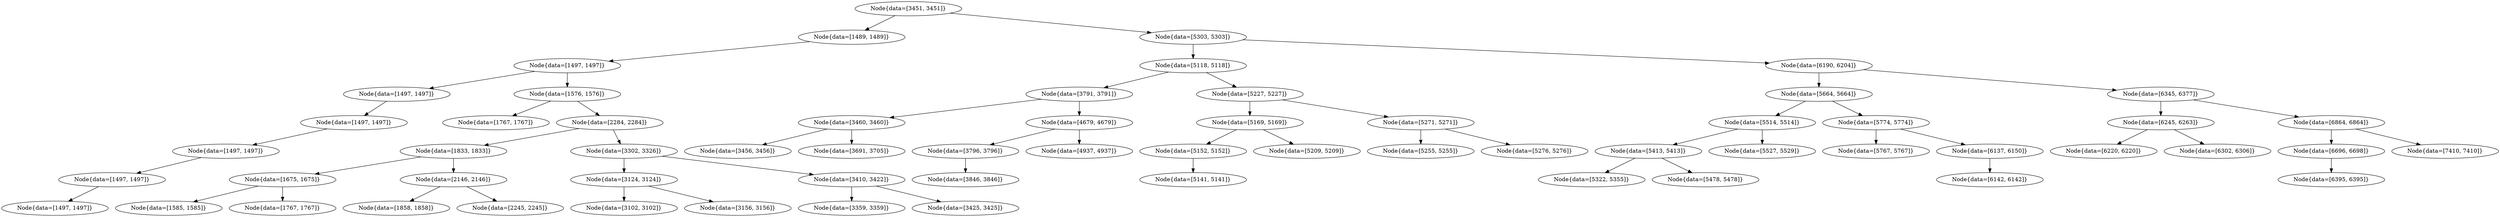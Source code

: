 digraph G{
166710672 [label="Node{data=[3451, 3451]}"]
166710672 -> 2125594830
2125594830 [label="Node{data=[1489, 1489]}"]
2125594830 -> 786970485
786970485 [label="Node{data=[1497, 1497]}"]
786970485 -> 2083071191
2083071191 [label="Node{data=[1497, 1497]}"]
2083071191 -> 190702991
190702991 [label="Node{data=[1497, 1497]}"]
190702991 -> 1703358554
1703358554 [label="Node{data=[1497, 1497]}"]
1703358554 -> 180084736
180084736 [label="Node{data=[1497, 1497]}"]
180084736 -> 1065443868
1065443868 [label="Node{data=[1497, 1497]}"]
786970485 -> 1536465406
1536465406 [label="Node{data=[1576, 1576]}"]
1536465406 -> 122513206
122513206 [label="Node{data=[1767, 1767]}"]
1536465406 -> 1386429503
1386429503 [label="Node{data=[2284, 2284]}"]
1386429503 -> 1720067573
1720067573 [label="Node{data=[1833, 1833]}"]
1720067573 -> 430050226
430050226 [label="Node{data=[1675, 1675]}"]
430050226 -> 1975171943
1975171943 [label="Node{data=[1585, 1585]}"]
430050226 -> 1051927339
1051927339 [label="Node{data=[1767, 1767]}"]
1720067573 -> 1775046789
1775046789 [label="Node{data=[2146, 2146]}"]
1775046789 -> 1622899093
1622899093 [label="Node{data=[1858, 1858]}"]
1775046789 -> 1090160486
1090160486 [label="Node{data=[2245, 2245]}"]
1386429503 -> 1735872041
1735872041 [label="Node{data=[3302, 3326]}"]
1735872041 -> 1715413882
1715413882 [label="Node{data=[3124, 3124]}"]
1715413882 -> 1567857145
1567857145 [label="Node{data=[3102, 3102]}"]
1715413882 -> 1235678342
1235678342 [label="Node{data=[3156, 3156]}"]
1735872041 -> 352185757
352185757 [label="Node{data=[3410, 3422]}"]
352185757 -> 197535883
197535883 [label="Node{data=[3359, 3359]}"]
352185757 -> 1245434971
1245434971 [label="Node{data=[3425, 3425]}"]
166710672 -> 885459806
885459806 [label="Node{data=[5303, 5303]}"]
885459806 -> 1328388446
1328388446 [label="Node{data=[5118, 5118]}"]
1328388446 -> 1964335680
1964335680 [label="Node{data=[3791, 3791]}"]
1964335680 -> 1637411253
1637411253 [label="Node{data=[3460, 3460]}"]
1637411253 -> 1829344035
1829344035 [label="Node{data=[3456, 3456]}"]
1637411253 -> 1322057909
1322057909 [label="Node{data=[3691, 3705]}"]
1964335680 -> 278166606
278166606 [label="Node{data=[4679, 4679]}"]
278166606 -> 912784040
912784040 [label="Node{data=[3796, 3796]}"]
912784040 -> 391575500
391575500 [label="Node{data=[3846, 3846]}"]
278166606 -> 825791803
825791803 [label="Node{data=[4937, 4937]}"]
1328388446 -> 41810270
41810270 [label="Node{data=[5227, 5227]}"]
41810270 -> 189194499
189194499 [label="Node{data=[5169, 5169]}"]
189194499 -> 722378544
722378544 [label="Node{data=[5152, 5152]}"]
722378544 -> 1592415783
1592415783 [label="Node{data=[5141, 5141]}"]
189194499 -> 858846125
858846125 [label="Node{data=[5209, 5209]}"]
41810270 -> 256004657
256004657 [label="Node{data=[5271, 5271]}"]
256004657 -> 1349168118
1349168118 [label="Node{data=[5255, 5255]}"]
256004657 -> 1555928242
1555928242 [label="Node{data=[5276, 5276]}"]
885459806 -> 1747237139
1747237139 [label="Node{data=[6190, 6204]}"]
1747237139 -> 1969925628
1969925628 [label="Node{data=[5664, 5664]}"]
1969925628 -> 1884982716
1884982716 [label="Node{data=[5514, 5514]}"]
1884982716 -> 1081253633
1081253633 [label="Node{data=[5413, 5413]}"]
1081253633 -> 223566397
223566397 [label="Node{data=[5322, 5355]}"]
1081253633 -> 762708774
762708774 [label="Node{data=[5478, 5478]}"]
1884982716 -> 166022233
166022233 [label="Node{data=[5527, 5529]}"]
1969925628 -> 1572557043
1572557043 [label="Node{data=[5774, 5774]}"]
1572557043 -> 1244560331
1244560331 [label="Node{data=[5767, 5767]}"]
1572557043 -> 1465663131
1465663131 [label="Node{data=[6137, 6150]}"]
1465663131 -> 1962420141
1962420141 [label="Node{data=[6142, 6142]}"]
1747237139 -> 1942211849
1942211849 [label="Node{data=[6345, 6377]}"]
1942211849 -> 1250558105
1250558105 [label="Node{data=[6245, 6263]}"]
1250558105 -> 2081703861
2081703861 [label="Node{data=[6220, 6220]}"]
1250558105 -> 1239728853
1239728853 [label="Node{data=[6302, 6306]}"]
1942211849 -> 614655333
614655333 [label="Node{data=[6864, 6864]}"]
614655333 -> 1043773344
1043773344 [label="Node{data=[6696, 6698]}"]
1043773344 -> 1623287356
1623287356 [label="Node{data=[6395, 6395]}"]
614655333 -> 257749659
257749659 [label="Node{data=[7410, 7410]}"]
}